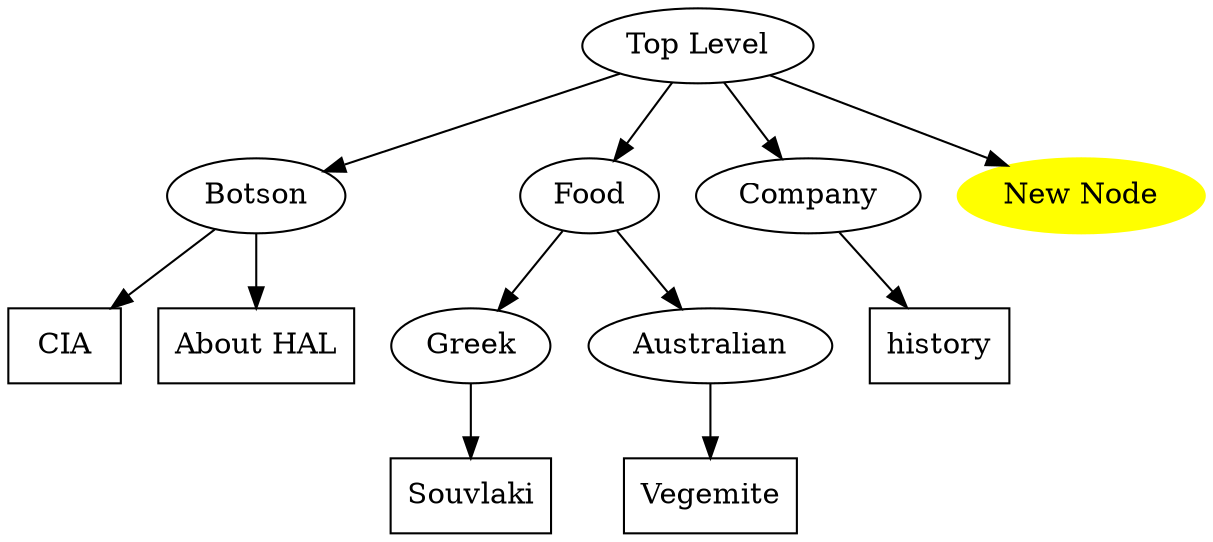digraph node_7 {
node_1 [label="Top Level",URL="Index.html?perform=ClassSubView&sub_class=1"];
node_1 -> node_2;
node_2 [label="Botson",URL="Index.html?perform=ClassSubView&sub_class=2"];
thread_1 [label="CIA",shape=box,URL="Index.html?perform=ScriptSubView&sub_script=1"];
node_2 -> thread_1;
thread_3 [label="About HAL",shape=box,URL="Index.html?perform=ScriptSubView&sub_script=3"];
node_2 -> thread_3;
node_1 -> node_3;
node_3 [label="Food",URL="Index.html?perform=ClassSubView&sub_class=3"];
node_3 -> node_4;
node_4 [label="Greek",URL="Index.html?perform=ClassSubView&sub_class=4"];
thread_2 [label="Souvlaki",shape=box,URL="Index.html?perform=ScriptSubView&sub_script=2"];
node_4 -> thread_2;
node_3 -> node_6;
node_6 [label="Australian",URL="Index.html?perform=ClassSubView&sub_class=6"];
thread_5 [label="Vegemite",shape=box,URL="Index.html?perform=ScriptSubView&sub_script=5"];
node_6 -> thread_5;
node_1 -> node_5;
node_5 [label="Company",URL="Index.html?perform=ClassSubView&sub_class=5"];
thread_4 [label="history",shape=box,URL="Index.html?perform=ScriptSubView&sub_script=4"];
node_5 -> thread_4;
node_1 -> node_7;
node_7 [label="New Node",URL="Index.html?perform=ClassSubView&sub_class=7",color=yellow,style=filled];
}
